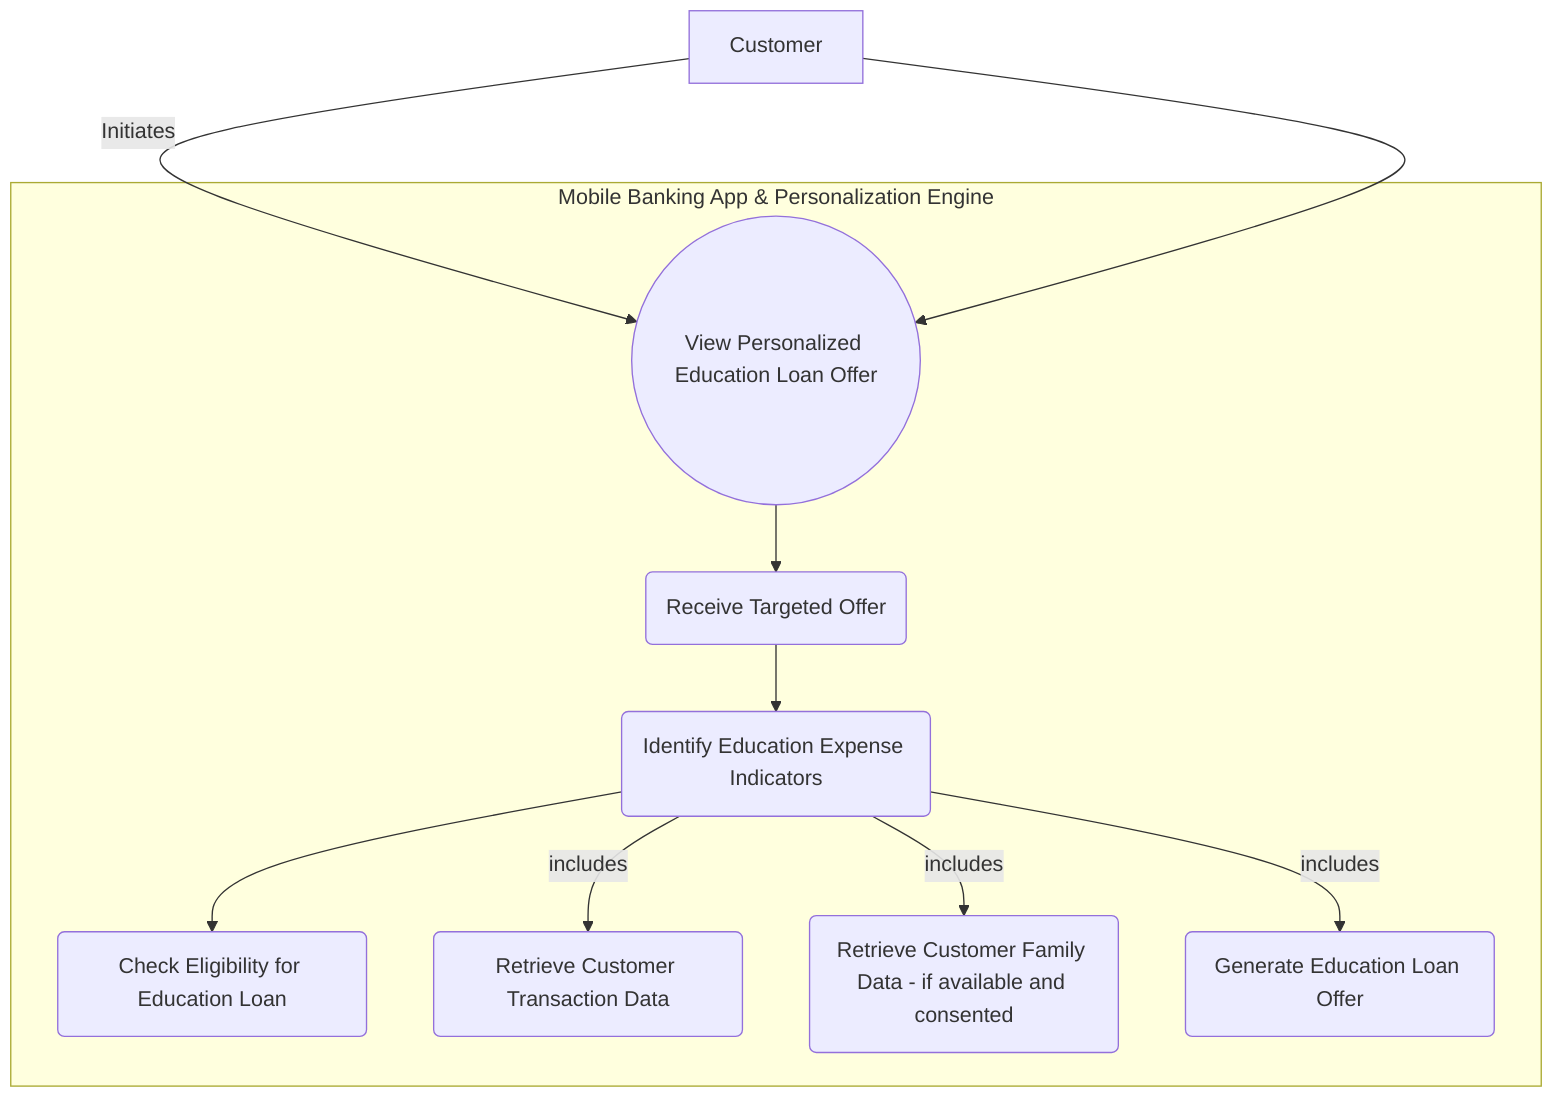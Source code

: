 graph TD
    A[Customer] -- Initiates --> UC1((View Personalized Education Loan Offer))

    subgraph Mobile Banking App & Personalization Engine
        UC1 --> UC2(Receive Targeted Offer)
        UC2 --> UC3(Identify Education Expense Indicators)
        UC3 --> UC4(Check Eligibility for Education Loan)
        UC3 -- includes --> UC5(Retrieve Customer Transaction Data)
        UC3 -- includes --> UC6(Retrieve Customer Family Data - if available and consented)
        UC3 -- includes --> UC7(Generate Education Loan Offer)
    end

    A --> UC1